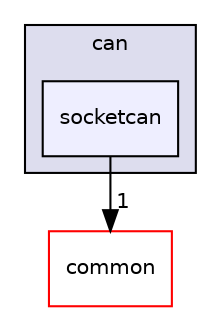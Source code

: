 digraph "modules/monitor/hardware/can/socketcan" {
  compound=true
  node [ fontsize="10", fontname="Helvetica"];
  edge [ labelfontsize="10", labelfontname="Helvetica"];
  subgraph clusterdir_329d87c3786dc7d051e9cb192cd3ed9d {
    graph [ bgcolor="#ddddee", pencolor="black", label="can" fontname="Helvetica", fontsize="10", URL="dir_329d87c3786dc7d051e9cb192cd3ed9d.html"]
  dir_33cdde2c7f39b28b54f7073f6b442912 [shape=box, label="socketcan", style="filled", fillcolor="#eeeeff", pencolor="black", URL="dir_33cdde2c7f39b28b54f7073f6b442912.html"];
  }
  dir_9a5e51f49964887903df6eed98080585 [shape=box label="common" fillcolor="white" style="filled" color="red" URL="dir_9a5e51f49964887903df6eed98080585.html"];
  dir_33cdde2c7f39b28b54f7073f6b442912->dir_9a5e51f49964887903df6eed98080585 [headlabel="1", labeldistance=1.5 headhref="dir_000141_000050.html"];
}
